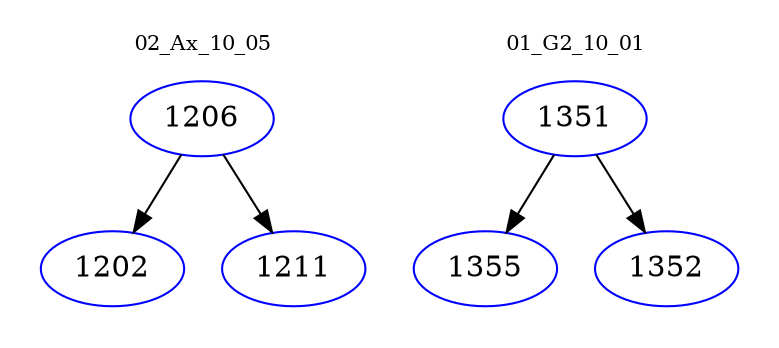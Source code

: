digraph{
subgraph cluster_0 {
color = white
label = "02_Ax_10_05";
fontsize=10;
T0_1206 [label="1206", color="blue"]
T0_1206 -> T0_1202 [color="black"]
T0_1202 [label="1202", color="blue"]
T0_1206 -> T0_1211 [color="black"]
T0_1211 [label="1211", color="blue"]
}
subgraph cluster_1 {
color = white
label = "01_G2_10_01";
fontsize=10;
T1_1351 [label="1351", color="blue"]
T1_1351 -> T1_1355 [color="black"]
T1_1355 [label="1355", color="blue"]
T1_1351 -> T1_1352 [color="black"]
T1_1352 [label="1352", color="blue"]
}
}
